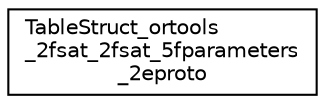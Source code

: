 digraph "Graphical Class Hierarchy"
{
 // LATEX_PDF_SIZE
  edge [fontname="Helvetica",fontsize="10",labelfontname="Helvetica",labelfontsize="10"];
  node [fontname="Helvetica",fontsize="10",shape=record];
  rankdir="LR";
  Node0 [label="TableStruct_ortools\l_2fsat_2fsat_5fparameters\l_2eproto",height=0.2,width=0.4,color="black", fillcolor="white", style="filled",URL="$struct_table_struct__ortools__2fsat__2fsat__5fparameters__2eproto.html",tooltip=" "];
}
